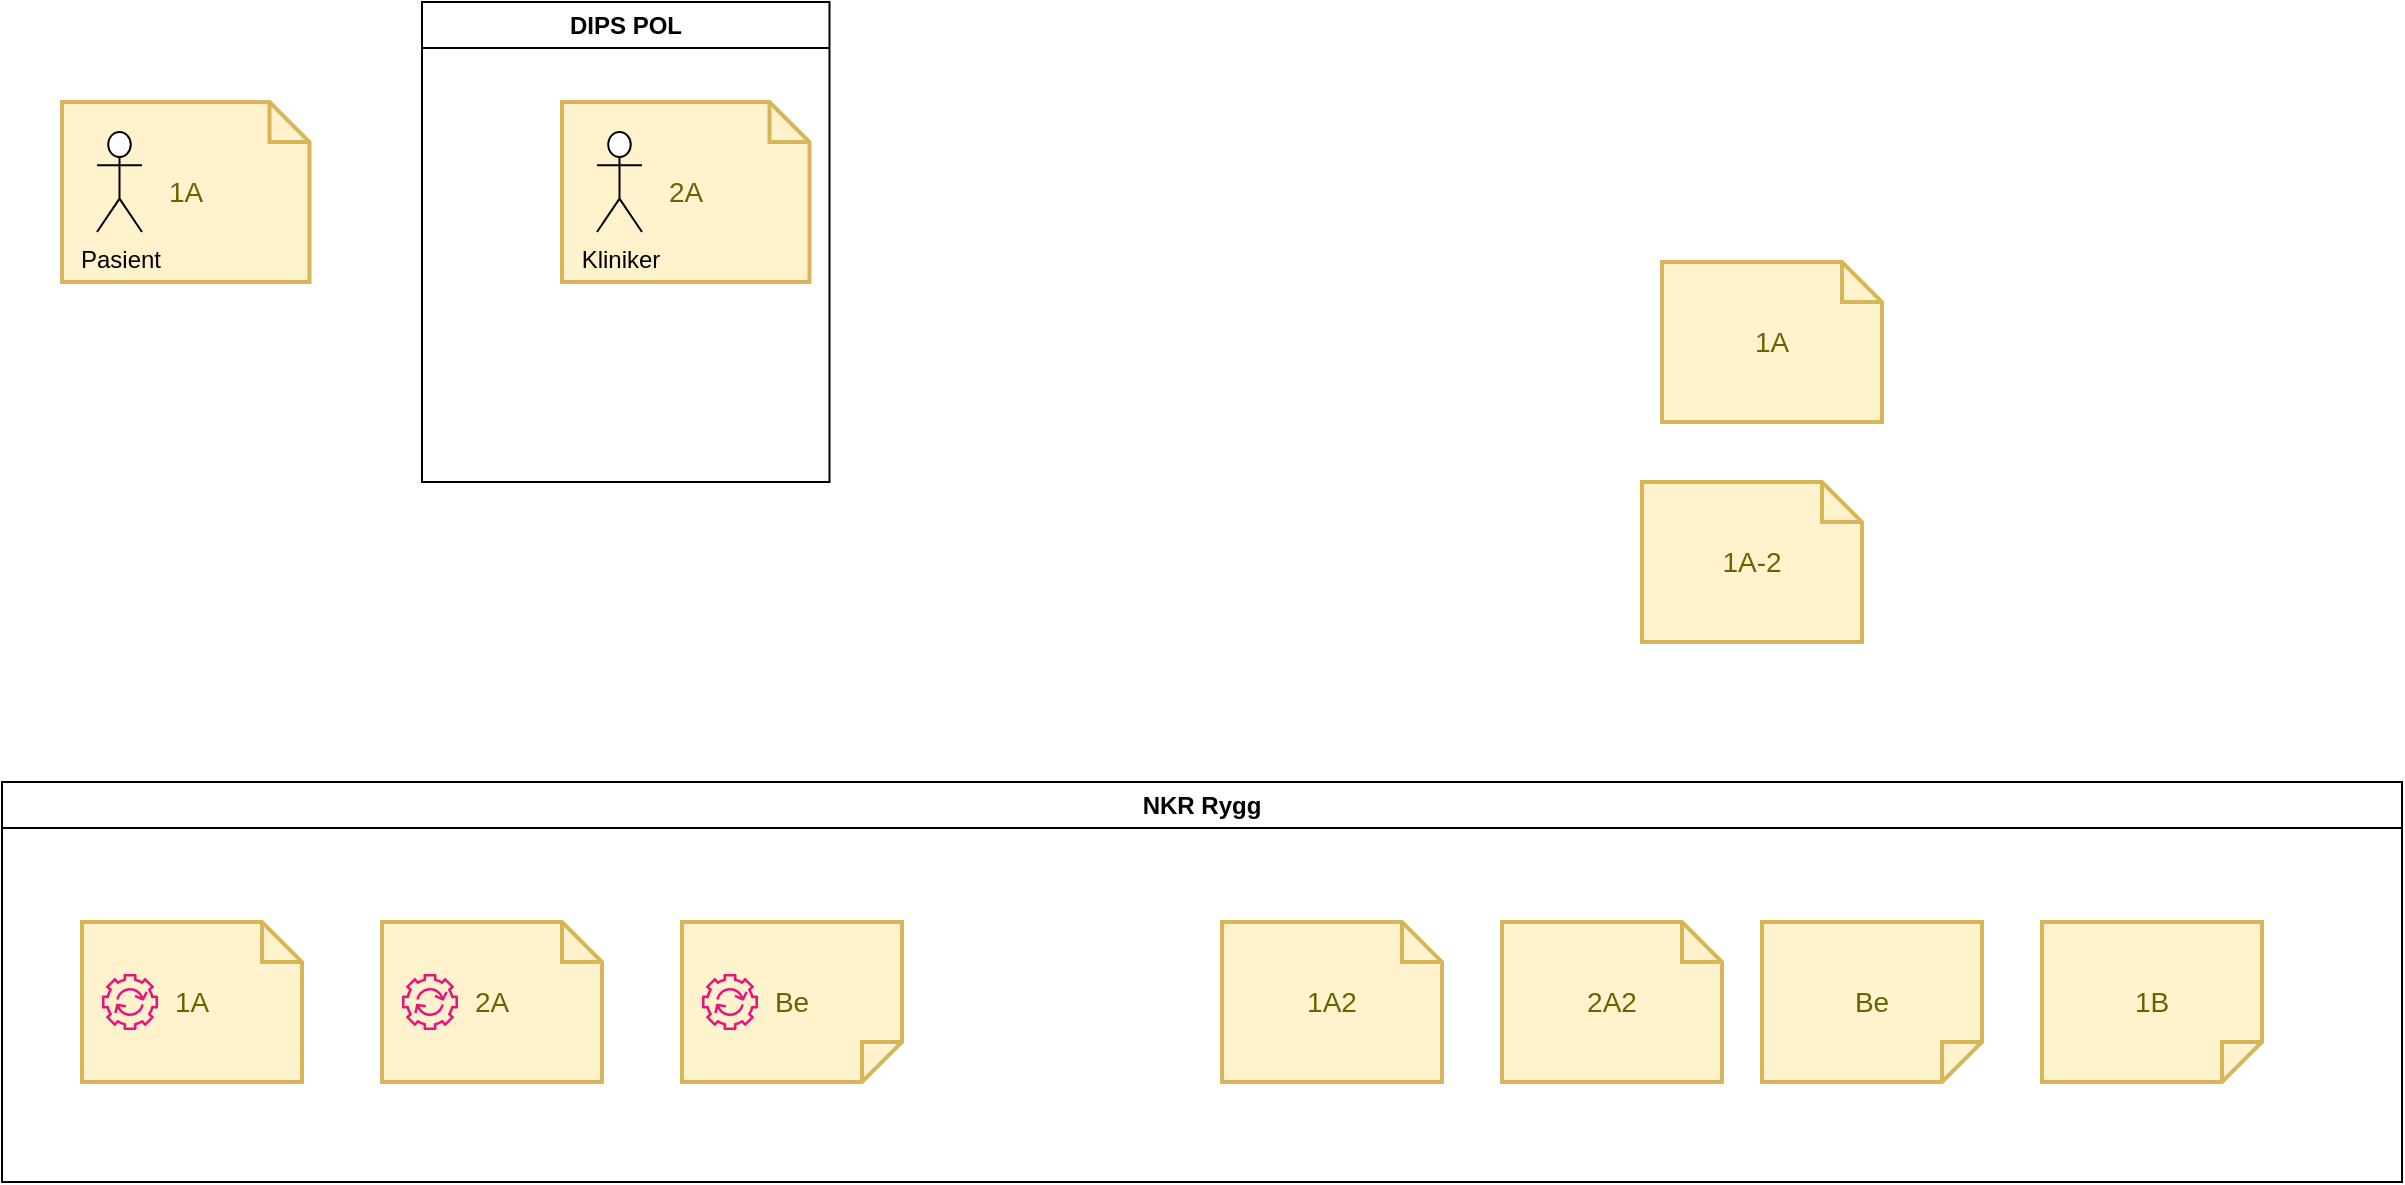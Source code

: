 <mxfile version="22.1.8" type="github">
  <diagram name="Page-1" id="r5DDAyiTGP4kbfGmFJZn">
    <mxGraphModel dx="1158" dy="635" grid="1" gridSize="10" guides="1" tooltips="1" connect="1" arrows="1" fold="1" page="1" pageScale="1" pageWidth="1654" pageHeight="1169" math="0" shadow="0">
      <root>
        <mxCell id="0" />
        <mxCell id="1" parent="0" />
        <mxCell id="NuX04VF1GAud610x8VtT-5" value="1A" style="shape=note;strokeWidth=2;fontSize=14;size=20;whiteSpace=wrap;html=1;fillColor=#fff2cc;strokeColor=#d6b656;fontColor=#666600;" parent="1" vertex="1">
          <mxGeometry x="870" y="340" width="110.0" height="80" as="geometry" />
        </mxCell>
        <mxCell id="NuX04VF1GAud610x8VtT-8" value="1A-2" style="shape=note;strokeWidth=2;fontSize=14;size=20;whiteSpace=wrap;html=1;fillColor=#fff2cc;strokeColor=#d6b656;fontColor=#666600;" parent="1" vertex="1">
          <mxGeometry x="860" y="450" width="110.0" height="80" as="geometry" />
        </mxCell>
        <mxCell id="NuX04VF1GAud610x8VtT-14" value="NKR Rygg" style="swimlane;whiteSpace=wrap;html=1;" parent="1" vertex="1">
          <mxGeometry x="40" y="600" width="1200" height="200" as="geometry" />
        </mxCell>
        <mxCell id="NuX04VF1GAud610x8VtT-3" value="1A" style="shape=note;strokeWidth=2;fontSize=14;size=20;whiteSpace=wrap;html=1;fillColor=#fff2cc;strokeColor=#d6b656;fontColor=#666600;" parent="NuX04VF1GAud610x8VtT-14" vertex="1">
          <mxGeometry x="40" y="70" width="110.0" height="80" as="geometry" />
        </mxCell>
        <mxCell id="NuX04VF1GAud610x8VtT-7" value="2A" style="shape=note;strokeWidth=2;fontSize=14;size=20;whiteSpace=wrap;html=1;fillColor=#fff2cc;strokeColor=#d6b656;fontColor=#666600;" parent="NuX04VF1GAud610x8VtT-14" vertex="1">
          <mxGeometry x="190" y="70" width="110.0" height="80" as="geometry" />
        </mxCell>
        <mxCell id="NuX04VF1GAud610x8VtT-9" value="Be" style="shape=note;strokeWidth=2;fontSize=14;size=20;whiteSpace=wrap;html=1;fillColor=#fff2cc;strokeColor=#d6b656;fontColor=#666600;flipV=1;" parent="NuX04VF1GAud610x8VtT-14" vertex="1">
          <mxGeometry x="340" y="70" width="110.0" height="80" as="geometry" />
        </mxCell>
        <mxCell id="NuX04VF1GAud610x8VtT-10" value="1A2" style="shape=note;strokeWidth=2;fontSize=14;size=20;whiteSpace=wrap;html=1;fillColor=#fff2cc;strokeColor=#d6b656;fontColor=#666600;" parent="NuX04VF1GAud610x8VtT-14" vertex="1">
          <mxGeometry x="610" y="70" width="110.0" height="80" as="geometry" />
        </mxCell>
        <mxCell id="NuX04VF1GAud610x8VtT-11" value="2A2" style="shape=note;strokeWidth=2;fontSize=14;size=20;whiteSpace=wrap;html=1;fillColor=#fff2cc;strokeColor=#d6b656;fontColor=#666600;" parent="NuX04VF1GAud610x8VtT-14" vertex="1">
          <mxGeometry x="750" y="70" width="110.0" height="80" as="geometry" />
        </mxCell>
        <mxCell id="NuX04VF1GAud610x8VtT-12" value="Be" style="shape=note;strokeWidth=2;fontSize=14;size=20;whiteSpace=wrap;html=1;fillColor=#fff2cc;strokeColor=#d6b656;fontColor=#666600;flipV=1;" parent="NuX04VF1GAud610x8VtT-14" vertex="1">
          <mxGeometry x="880" y="70" width="110.0" height="80" as="geometry" />
        </mxCell>
        <mxCell id="NuX04VF1GAud610x8VtT-13" value="1B" style="shape=note;strokeWidth=2;fontSize=14;size=20;whiteSpace=wrap;html=1;fillColor=#fff2cc;strokeColor=#d6b656;fontColor=#666600;flipV=1;" parent="NuX04VF1GAud610x8VtT-14" vertex="1">
          <mxGeometry x="1020" y="70" width="110.0" height="80" as="geometry" />
        </mxCell>
        <mxCell id="NuX04VF1GAud610x8VtT-26" value="" style="sketch=0;outlineConnect=0;fontColor=#232F3E;gradientColor=none;fillColor=#E7157B;strokeColor=none;dashed=0;verticalLabelPosition=bottom;verticalAlign=top;align=center;html=1;fontSize=12;fontStyle=0;aspect=fixed;pointerEvents=1;shape=mxgraph.aws4.automation;" parent="NuX04VF1GAud610x8VtT-14" vertex="1">
          <mxGeometry x="50" y="96" width="28" height="28" as="geometry" />
        </mxCell>
        <mxCell id="NuX04VF1GAud610x8VtT-27" value="" style="sketch=0;outlineConnect=0;fontColor=#232F3E;gradientColor=none;fillColor=#E7157B;strokeColor=none;dashed=0;verticalLabelPosition=bottom;verticalAlign=top;align=center;html=1;fontSize=12;fontStyle=0;aspect=fixed;pointerEvents=1;shape=mxgraph.aws4.automation;" parent="NuX04VF1GAud610x8VtT-14" vertex="1">
          <mxGeometry x="200" y="96" width="28" height="28" as="geometry" />
        </mxCell>
        <mxCell id="NuX04VF1GAud610x8VtT-28" value="" style="sketch=0;outlineConnect=0;fontColor=#232F3E;gradientColor=none;fillColor=#E7157B;strokeColor=none;dashed=0;verticalLabelPosition=bottom;verticalAlign=top;align=center;html=1;fontSize=12;fontStyle=0;aspect=fixed;pointerEvents=1;shape=mxgraph.aws4.automation;" parent="NuX04VF1GAud610x8VtT-14" vertex="1">
          <mxGeometry x="350" y="96" width="28" height="28" as="geometry" />
        </mxCell>
        <mxCell id="NuX04VF1GAud610x8VtT-15" value="DIPS POL" style="swimlane;whiteSpace=wrap;html=1;" parent="1" vertex="1">
          <mxGeometry x="250" y="210" width="203.75" height="240" as="geometry" />
        </mxCell>
        <mxCell id="NuX04VF1GAud610x8VtT-22" value="" style="group" parent="NuX04VF1GAud610x8VtT-15" vertex="1" connectable="0">
          <mxGeometry x="70" y="50" width="123.75" height="90" as="geometry" />
        </mxCell>
        <mxCell id="NuX04VF1GAud610x8VtT-6" value="2A" style="shape=note;strokeWidth=2;fontSize=14;size=20;whiteSpace=wrap;html=1;fillColor=#fff2cc;strokeColor=#d6b656;fontColor=#666600;" parent="NuX04VF1GAud610x8VtT-22" vertex="1">
          <mxGeometry width="123.75" height="90" as="geometry" />
        </mxCell>
        <mxCell id="NuX04VF1GAud610x8VtT-19" value="Kliniker" style="shape=umlActor;verticalLabelPosition=bottom;verticalAlign=top;html=1;outlineConnect=0;" parent="NuX04VF1GAud610x8VtT-22" vertex="1">
          <mxGeometry x="17.5" y="15" width="22.5" height="50" as="geometry" />
        </mxCell>
        <mxCell id="NuX04VF1GAud610x8VtT-23" value="" style="group" parent="1" vertex="1" connectable="0">
          <mxGeometry x="70" y="260" width="123.75" height="90" as="geometry" />
        </mxCell>
        <mxCell id="NuX04VF1GAud610x8VtT-24" value="1A" style="shape=note;strokeWidth=2;fontSize=14;size=20;whiteSpace=wrap;html=1;fillColor=#fff2cc;strokeColor=#d6b656;fontColor=#666600;" parent="NuX04VF1GAud610x8VtT-23" vertex="1">
          <mxGeometry width="123.75" height="90" as="geometry" />
        </mxCell>
        <mxCell id="NuX04VF1GAud610x8VtT-25" value="Pasient" style="shape=umlActor;verticalLabelPosition=bottom;verticalAlign=top;html=1;outlineConnect=0;" parent="NuX04VF1GAud610x8VtT-23" vertex="1">
          <mxGeometry x="17.5" y="15" width="22.5" height="50" as="geometry" />
        </mxCell>
      </root>
    </mxGraphModel>
  </diagram>
</mxfile>
